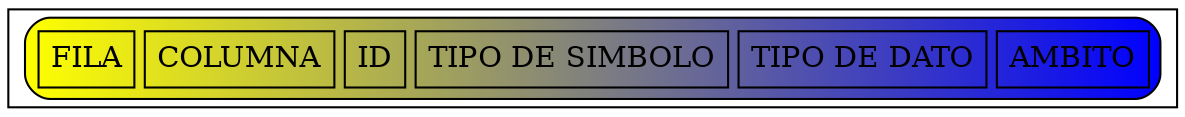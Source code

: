 digraph G{
node [shape=record];
a0 [label=<<TABLE border="1" cellspacing="5" cellpadding="5" style="rounded" bgcolor="yellow:blue">
"<TR><TD>FILA</TD><TD>COLUMNA</TD><TD>ID</TD><TD>TIPO DE SIMBOLO</TD><TD>TIPO DE DATO</TD><TD>AMBITO</TD></TR>
</TABLE>>];
}